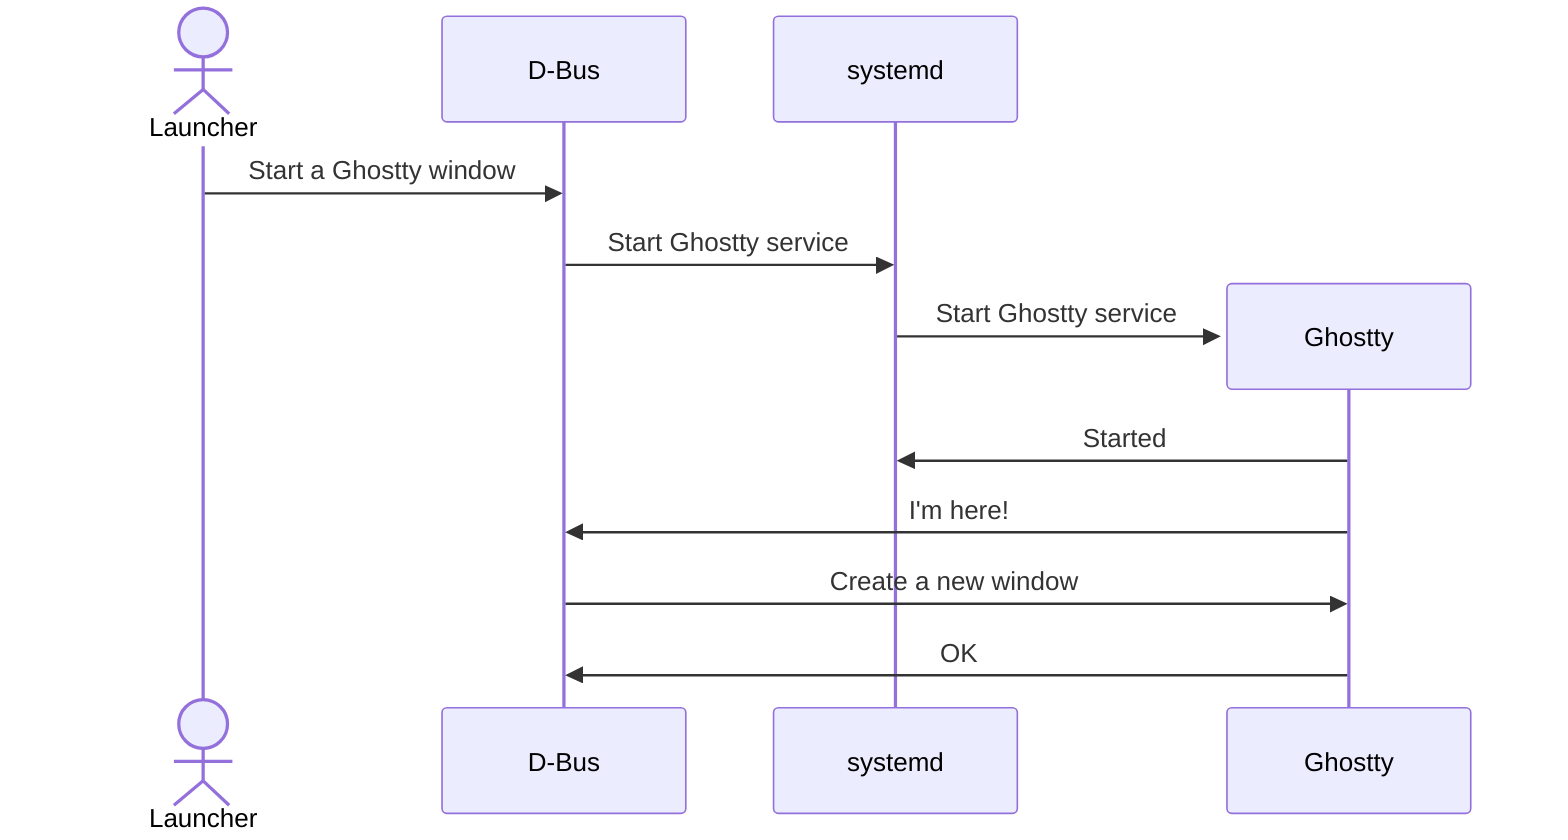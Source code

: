 sequenceDiagram
  actor Launcher
  participant D-Bus
  participant systemd
  Launcher->>D-Bus: Start a Ghostty window
  D-Bus->>systemd: Start Ghostty service
  create participant Ghostty
  systemd->>Ghostty: Start Ghostty service
  Ghostty->>systemd: Started
  Ghostty->>D-Bus: I'm here!
  D-Bus->>Ghostty: Create a new window
  Ghostty->>D-Bus: OK